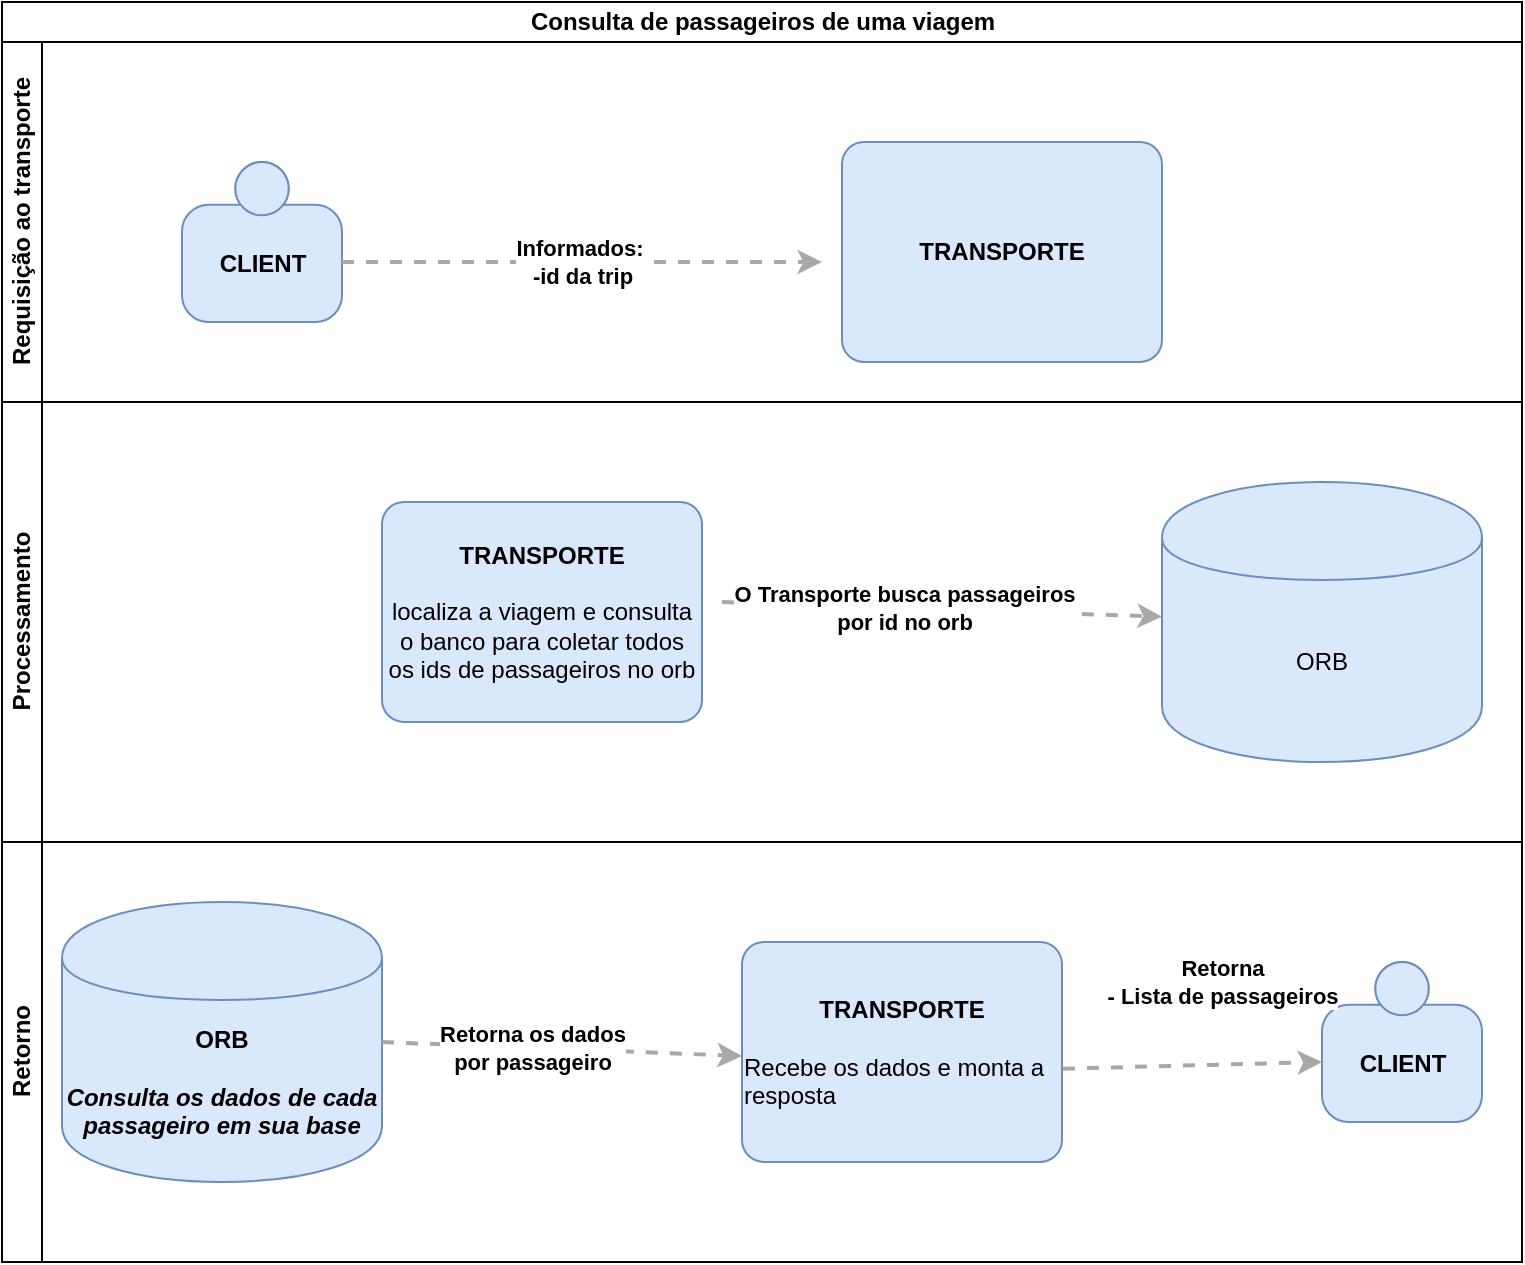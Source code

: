 <mxfile version="13.1.3" type="device"><diagram id="45hCIFuMXzKbQvtjdz1V" name="Page-1"><mxGraphModel dx="1138" dy="570" grid="1" gridSize="10" guides="1" tooltips="1" connect="1" arrows="1" fold="1" page="1" pageScale="1" pageWidth="850" pageHeight="1100" math="0" shadow="0"><root><mxCell id="0"/><mxCell id="1" parent="0"/><mxCell id="IsohkQwgb5mASZixd7DK-3" value="Consulta de passageiros de uma viagem" style="swimlane;html=1;childLayout=stackLayout;resizeParent=1;resizeParentMax=0;horizontal=1;startSize=20;horizontalStack=0;" vertex="1" parent="1"><mxGeometry x="50" y="100" width="760" height="630" as="geometry"/></mxCell><mxCell id="IsohkQwgb5mASZixd7DK-4" value="Requisição ao transporte" style="swimlane;html=1;startSize=20;horizontal=0;" vertex="1" parent="IsohkQwgb5mASZixd7DK-3"><mxGeometry y="20" width="760" height="180" as="geometry"/></mxCell><mxCell id="IsohkQwgb5mASZixd7DK-8" value="&lt;b&gt;CLIENT&lt;/b&gt;" style="html=1;dashed=0;whitespace=wrap;fillColor=#DAE8FC;strokeColor=#6C8EBF;shape=mxgraph.c4.person;align=center;points=[[0.5,0,0],[1,0.5,0],[1,0.75,0],[0.75,1,0],[0.5,1,0],[0.25,1,0],[0,0.75,0],[0,0.5,0]];" vertex="1" parent="IsohkQwgb5mASZixd7DK-4"><mxGeometry x="90" y="60" width="80" height="80" as="geometry"/></mxCell><mxCell id="IsohkQwgb5mASZixd7DK-9" value="&lt;b&gt;TRANSPORTE&lt;/b&gt;" style="rounded=1;whiteSpace=wrap;html=1;labelBackgroundColor=none;fillColor=#dae8fc;fontColor=#000000;align=center;arcSize=10;strokeColor=#6c8ebf;points=[[0.25,0,0],[0.5,0,0],[0.75,0,0],[1,0.25,0],[1,0.5,0],[1,0.75,0],[0.75,1,0],[0.5,1,0],[0.25,1,0],[0,0.75,0],[0,0.5,0],[0,0.25,0]];" vertex="1" parent="IsohkQwgb5mASZixd7DK-4"><mxGeometry x="420" y="50" width="160" height="110.0" as="geometry"/></mxCell><mxCell id="IsohkQwgb5mASZixd7DK-11" value="&lt;div style=&quot;text-align: left&quot;&gt;&lt;div style=&quot;text-align: center&quot;&gt;&lt;b&gt;Informados:&amp;nbsp;&lt;/b&gt;&lt;/div&gt;&lt;div style=&quot;text-align: center&quot;&gt;&lt;b&gt;-id da trip&lt;/b&gt;&lt;/div&gt;&lt;/div&gt;" style="edgeStyle=none;rounded=0;html=1;jettySize=auto;orthogonalLoop=1;strokeColor=#A8A8A8;strokeWidth=2;fontColor=#000000;jumpStyle=none;dashed=1;" edge="1" parent="IsohkQwgb5mASZixd7DK-4"><mxGeometry width="200" relative="1" as="geometry"><mxPoint x="170" y="110" as="sourcePoint"/><mxPoint x="410" y="110" as="targetPoint"/></mxGeometry></mxCell><mxCell id="IsohkQwgb5mASZixd7DK-5" value="Processamento" style="swimlane;html=1;startSize=20;horizontal=0;" vertex="1" parent="IsohkQwgb5mASZixd7DK-3"><mxGeometry y="200" width="760" height="220" as="geometry"/></mxCell><mxCell id="IsohkQwgb5mASZixd7DK-15" value="&lt;div style=&quot;text-align: left&quot;&gt;&lt;div style=&quot;text-align: center&quot;&gt;&lt;b&gt;O Transporte busca passageiros&lt;/b&gt;&lt;/div&gt;&lt;div style=&quot;text-align: center&quot;&gt;&lt;b&gt;por id no orb&lt;/b&gt;&lt;/div&gt;&lt;/div&gt;" style="edgeStyle=none;rounded=0;html=1;jettySize=auto;orthogonalLoop=1;strokeColor=#A8A8A8;strokeWidth=2;fontColor=#000000;jumpStyle=none;dashed=1;" edge="1" parent="IsohkQwgb5mASZixd7DK-5" target="IsohkQwgb5mASZixd7DK-16"><mxGeometry x="-0.167" width="200" relative="1" as="geometry"><mxPoint x="360" y="100" as="sourcePoint"/><mxPoint x="590" y="100" as="targetPoint"/><mxPoint as="offset"/></mxGeometry></mxCell><mxCell id="IsohkQwgb5mASZixd7DK-16" value="ORB" style="shape=cylinder;whiteSpace=wrap;html=1;boundedLbl=1;rounded=0;labelBackgroundColor=none;fillColor=#dae8fc;fontSize=12;fontColor=#000000;align=center;strokeColor=#6c8ebf;points=[[0.5,0,0],[1,0.25,0],[1,0.5,0],[1,0.75,0],[0.5,1,0],[0,0.75,0],[0,0.5,0],[0,0.25,0]];" vertex="1" parent="IsohkQwgb5mASZixd7DK-5"><mxGeometry x="580" y="40" width="160" height="140" as="geometry"/></mxCell><mxCell id="IsohkQwgb5mASZixd7DK-14" value="&lt;b&gt;TRANSPORTE&lt;br&gt;&lt;br&gt;&lt;/b&gt;&lt;span style=&quot;text-align: left&quot;&gt;localiza a viagem e consulta o banco para coletar todos os ids de passageiros no orb&lt;/span&gt;&lt;b&gt;&lt;br&gt;&lt;/b&gt;" style="rounded=1;whiteSpace=wrap;html=1;labelBackgroundColor=none;fillColor=#dae8fc;fontColor=#000000;align=center;arcSize=10;strokeColor=#6c8ebf;points=[[0.25,0,0],[0.5,0,0],[0.75,0,0],[1,0.25,0],[1,0.5,0],[1,0.75,0],[0.75,1,0],[0.5,1,0],[0.25,1,0],[0,0.75,0],[0,0.5,0],[0,0.25,0]];" vertex="1" parent="IsohkQwgb5mASZixd7DK-5"><mxGeometry x="190" y="50" width="160" height="110.0" as="geometry"/></mxCell><mxCell id="IsohkQwgb5mASZixd7DK-17" value="&amp;nbsp;" style="text;html=1;align=center;verticalAlign=middle;resizable=0;points=[];autosize=1;" vertex="1" parent="IsohkQwgb5mASZixd7DK-5"><mxGeometry x="73" y="68" width="20" height="20" as="geometry"/></mxCell><mxCell id="IsohkQwgb5mASZixd7DK-6" value="Retorno" style="swimlane;html=1;startSize=20;horizontal=0;" vertex="1" parent="IsohkQwgb5mASZixd7DK-3"><mxGeometry y="420" width="760" height="210" as="geometry"/></mxCell><mxCell id="IsohkQwgb5mASZixd7DK-25" value="&lt;b&gt;TRANSPORTE&lt;/b&gt;&lt;br&gt;&lt;br&gt;&lt;div style=&quot;text-align: left&quot;&gt;Recebe os dados e monta a resposta&lt;/div&gt;" style="rounded=1;whiteSpace=wrap;html=1;labelBackgroundColor=none;fillColor=#dae8fc;fontColor=#000000;align=center;arcSize=10;strokeColor=#6c8ebf;points=[[0.25,0,0],[0.5,0,0],[0.75,0,0],[1,0.25,0],[1,0.5,0],[1,0.75,0],[0.75,1,0],[0.5,1,0],[0.25,1,0],[0,0.75,0],[0,0.5,0],[0,0.25,0]];" vertex="1" parent="IsohkQwgb5mASZixd7DK-6"><mxGeometry x="370" y="50" width="160" height="110.0" as="geometry"/></mxCell><mxCell id="IsohkQwgb5mASZixd7DK-26" value="&lt;b&gt;CLIENT&lt;/b&gt;" style="html=1;dashed=0;whitespace=wrap;fillColor=#DAE8FC;strokeColor=#6C8EBF;shape=mxgraph.c4.person;align=center;points=[[0.5,0,0],[1,0.5,0],[1,0.75,0],[0.75,1,0],[0.5,1,0],[0.25,1,0],[0,0.75,0],[0,0.5,0]];" vertex="1" parent="IsohkQwgb5mASZixd7DK-6"><mxGeometry x="660" y="60" width="80" height="80" as="geometry"/></mxCell><mxCell id="IsohkQwgb5mASZixd7DK-20" value="&lt;b&gt;ORB&lt;br&gt;&lt;br&gt;&lt;i&gt;Consulta os dados de cada passageiro em sua base&lt;/i&gt;&lt;br&gt;&lt;/b&gt;" style="shape=cylinder;whiteSpace=wrap;html=1;boundedLbl=1;rounded=0;labelBackgroundColor=none;fillColor=#dae8fc;fontSize=12;fontColor=#000000;align=center;strokeColor=#6c8ebf;points=[[0.5,0,0],[1,0.25,0],[1,0.5,0],[1,0.75,0],[0.5,1,0],[0,0.75,0],[0,0.5,0],[0,0.25,0]];" vertex="1" parent="IsohkQwgb5mASZixd7DK-6"><mxGeometry x="30" y="30" width="160" height="140" as="geometry"/></mxCell><mxCell id="IsohkQwgb5mASZixd7DK-22" value="&lt;div style=&quot;text-align: left&quot;&gt;&lt;div style=&quot;text-align: center&quot;&gt;&lt;b&gt;Retorna os dados&lt;/b&gt;&lt;/div&gt;&lt;div style=&quot;text-align: center&quot;&gt;&lt;b&gt;por passageiro&lt;/b&gt;&lt;/div&gt;&lt;/div&gt;" style="edgeStyle=none;rounded=0;html=1;jettySize=auto;orthogonalLoop=1;strokeColor=#A8A8A8;strokeWidth=2;fontColor=#000000;jumpStyle=none;dashed=1;" edge="1" parent="IsohkQwgb5mASZixd7DK-6"><mxGeometry x="-0.167" width="200" relative="1" as="geometry"><mxPoint x="190" y="100" as="sourcePoint"/><mxPoint x="370" y="107" as="targetPoint"/><mxPoint as="offset"/></mxGeometry></mxCell><mxCell id="IsohkQwgb5mASZixd7DK-31" value="&lt;div style=&quot;text-align: left&quot;&gt;&lt;div style=&quot;text-align: center&quot;&gt;&lt;b&gt;Retorna&lt;/b&gt;&lt;/div&gt;&lt;div style=&quot;text-align: center&quot;&gt;&lt;b&gt;- Lista de passageiros&lt;/b&gt;&lt;/div&gt;&lt;/div&gt;" style="edgeStyle=none;rounded=0;html=1;jettySize=auto;orthogonalLoop=1;strokeColor=#A8A8A8;strokeWidth=2;fontColor=#000000;jumpStyle=none;dashed=1;exitX=1.003;exitY=0.576;exitDx=0;exitDy=0;exitPerimeter=0;" edge="1" parent="IsohkQwgb5mASZixd7DK-6" source="IsohkQwgb5mASZixd7DK-25"><mxGeometry x="0.244" y="41" width="200" relative="1" as="geometry"><mxPoint x="570" y="110" as="sourcePoint"/><mxPoint x="660" y="110" as="targetPoint"/><mxPoint as="offset"/></mxGeometry></mxCell></root></mxGraphModel></diagram></mxfile>